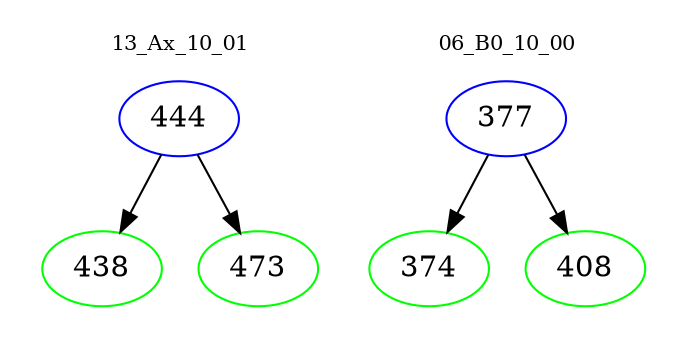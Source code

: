 digraph{
subgraph cluster_0 {
color = white
label = "13_Ax_10_01";
fontsize=10;
T0_444 [label="444", color="blue"]
T0_444 -> T0_438 [color="black"]
T0_438 [label="438", color="green"]
T0_444 -> T0_473 [color="black"]
T0_473 [label="473", color="green"]
}
subgraph cluster_1 {
color = white
label = "06_B0_10_00";
fontsize=10;
T1_377 [label="377", color="blue"]
T1_377 -> T1_374 [color="black"]
T1_374 [label="374", color="green"]
T1_377 -> T1_408 [color="black"]
T1_408 [label="408", color="green"]
}
}
